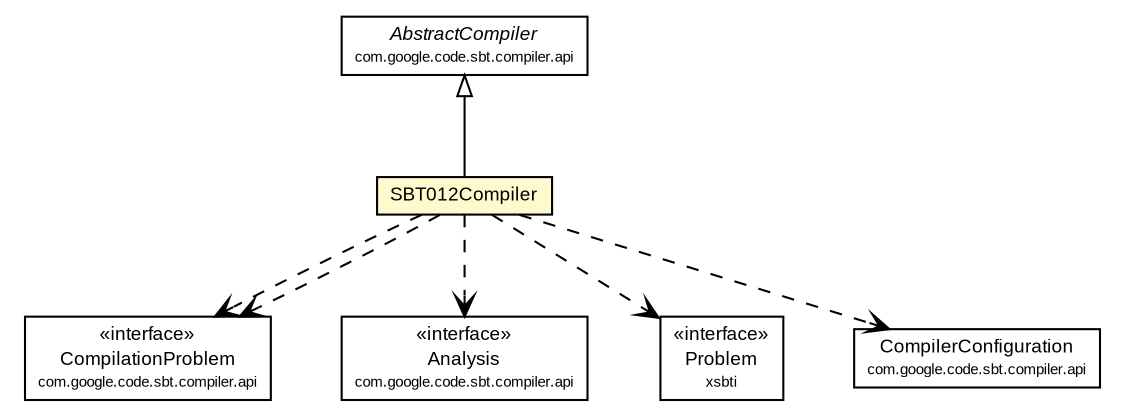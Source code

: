 #!/usr/local/bin/dot
#
# Class diagram 
# Generated by UMLGraph version R5_6-24-gf6e263 (http://www.umlgraph.org/)
#

digraph G {
	edge [fontname="arial",fontsize=10,labelfontname="arial",labelfontsize=10];
	node [fontname="arial",fontsize=10,shape=plaintext];
	nodesep=0.25;
	ranksep=0.5;
	// com.google.code.sbt.compiler.sbt012.SBT012Compiler
	c39 [label=<<table title="com.google.code.sbt.compiler.sbt012.SBT012Compiler" border="0" cellborder="1" cellspacing="0" cellpadding="2" port="p" bgcolor="lemonChiffon" href="./SBT012Compiler.html">
		<tr><td><table border="0" cellspacing="0" cellpadding="1">
<tr><td align="center" balign="center"> SBT012Compiler </td></tr>
		</table></td></tr>
		</table>>, URL="./SBT012Compiler.html", fontname="arial", fontcolor="black", fontsize=9.0];
	//com.google.code.sbt.compiler.sbt012.SBT012Compiler extends com.google.code.sbt.compiler.api.AbstractCompiler
	c44:p -> c39:p [dir=back,arrowtail=empty];
	// com.google.code.sbt.compiler.sbt012.SBT012Compiler DEPEND com.google.code.sbt.compiler.api.CompilationProblem
	c39:p -> c45:p [taillabel="", label="", headlabel="", fontname="arial", fontcolor="black", fontsize=10.0, color="black", arrowhead=open, style=dashed];
	// com.google.code.sbt.compiler.sbt012.SBT012Compiler DEPEND com.google.code.sbt.compiler.api.Analysis
	c39:p -> c46:p [taillabel="", label="", headlabel="", fontname="arial", fontcolor="black", fontsize=10.0, color="black", arrowhead=open, style=dashed];
	// com.google.code.sbt.compiler.sbt012.SBT012Compiler DEPEND xsbti.Problem
	c39:p -> c47:p [taillabel="", label="", headlabel="", fontname="arial", fontcolor="black", fontsize=10.0, color="black", arrowhead=open, style=dashed];
	// com.google.code.sbt.compiler.sbt012.SBT012Compiler DEPEND com.google.code.sbt.compiler.api.CompilationProblem
	c39:p -> c45:p [taillabel="", label="", headlabel="", fontname="arial", fontcolor="black", fontsize=10.0, color="black", arrowhead=open, style=dashed];
	// com.google.code.sbt.compiler.sbt012.SBT012Compiler DEPEND com.google.code.sbt.compiler.api.CompilerConfiguration
	c39:p -> c51:p [taillabel="", label="", headlabel="", fontname="arial", fontcolor="black", fontsize=10.0, color="black", arrowhead=open, style=dashed];
	// com.google.code.sbt.compiler.api.CompilationProblem
	c45 [label=<<table title="com.google.code.sbt.compiler.api.CompilationProblem" border="0" cellborder="1" cellspacing="0" cellpadding="2" port="p">
		<tr><td><table border="0" cellspacing="0" cellpadding="1">
<tr><td align="center" balign="center"> &#171;interface&#187; </td></tr>
<tr><td align="center" balign="center"> CompilationProblem </td></tr>
<tr><td align="center" balign="center"><font point-size="7.0"> com.google.code.sbt.compiler.api </font></td></tr>
		</table></td></tr>
		</table>>, URL="null", fontname="arial", fontcolor="black", fontsize=9.0];
	// xsbti.Problem
	c47 [label=<<table title="xsbti.Problem" border="0" cellborder="1" cellspacing="0" cellpadding="2" port="p">
		<tr><td><table border="0" cellspacing="0" cellpadding="1">
<tr><td align="center" balign="center"> &#171;interface&#187; </td></tr>
<tr><td align="center" balign="center"> Problem </td></tr>
<tr><td align="center" balign="center"><font point-size="7.0"> xsbti </font></td></tr>
		</table></td></tr>
		</table>>, URL="null", fontname="arial", fontcolor="black", fontsize=9.0];
	// com.google.code.sbt.compiler.api.AbstractCompiler
	c44 [label=<<table title="com.google.code.sbt.compiler.api.AbstractCompiler" border="0" cellborder="1" cellspacing="0" cellpadding="2" port="p">
		<tr><td><table border="0" cellspacing="0" cellpadding="1">
<tr><td align="center" balign="center"><font face="arial italic"> AbstractCompiler </font></td></tr>
<tr><td align="center" balign="center"><font point-size="7.0"> com.google.code.sbt.compiler.api </font></td></tr>
		</table></td></tr>
		</table>>, URL="null", fontname="arial", fontcolor="black", fontsize=9.0];
	// com.google.code.sbt.compiler.api.Analysis
	c46 [label=<<table title="com.google.code.sbt.compiler.api.Analysis" border="0" cellborder="1" cellspacing="0" cellpadding="2" port="p">
		<tr><td><table border="0" cellspacing="0" cellpadding="1">
<tr><td align="center" balign="center"> &#171;interface&#187; </td></tr>
<tr><td align="center" balign="center"> Analysis </td></tr>
<tr><td align="center" balign="center"><font point-size="7.0"> com.google.code.sbt.compiler.api </font></td></tr>
		</table></td></tr>
		</table>>, URL="null", fontname="arial", fontcolor="black", fontsize=9.0];
	// com.google.code.sbt.compiler.api.CompilerConfiguration
	c51 [label=<<table title="com.google.code.sbt.compiler.api.CompilerConfiguration" border="0" cellborder="1" cellspacing="0" cellpadding="2" port="p">
		<tr><td><table border="0" cellspacing="0" cellpadding="1">
<tr><td align="center" balign="center"> CompilerConfiguration </td></tr>
<tr><td align="center" balign="center"><font point-size="7.0"> com.google.code.sbt.compiler.api </font></td></tr>
		</table></td></tr>
		</table>>, URL="null", fontname="arial", fontcolor="black", fontsize=9.0];
}

